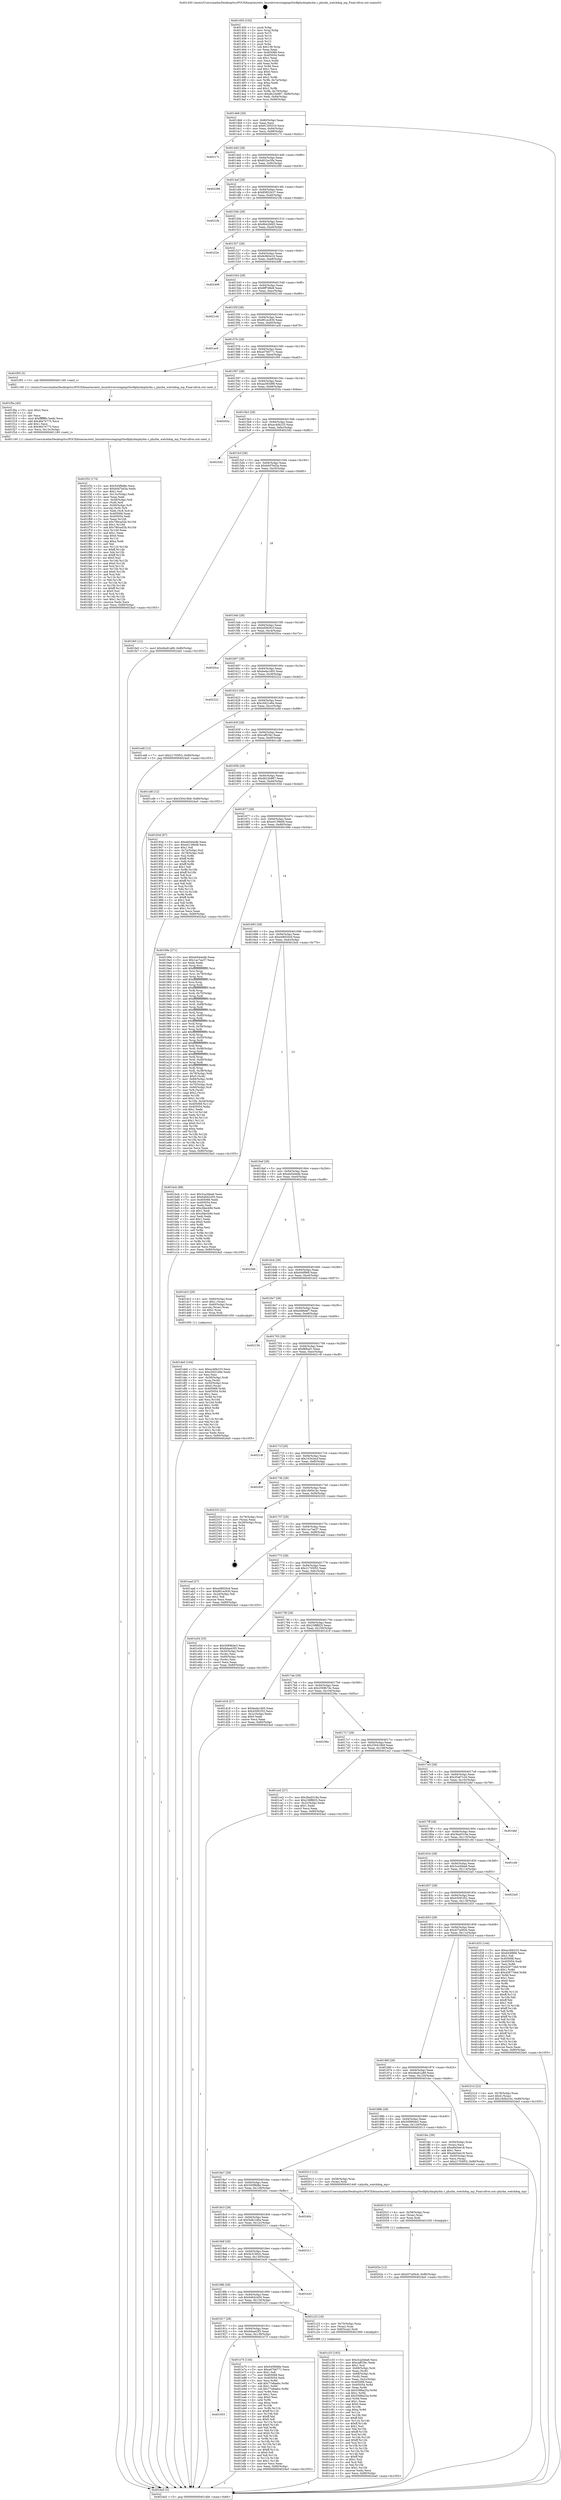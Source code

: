 digraph "0x401450" {
  label = "0x401450 (/mnt/c/Users/mathe/Desktop/tcc/POCII/binaries/extr_linuxdriversstagingrtlwifiphydmphydm.c_phydm_watchdog_mp_Final-ollvm.out::main(0))"
  labelloc = "t"
  node[shape=record]

  Entry [label="",width=0.3,height=0.3,shape=circle,fillcolor=black,style=filled]
  "0x4014b6" [label="{
     0x4014b6 [29]\l
     | [instrs]\l
     &nbsp;&nbsp;0x4014b6 \<+3\>: mov -0x80(%rbp),%eax\l
     &nbsp;&nbsp;0x4014b9 \<+2\>: mov %eax,%ecx\l
     &nbsp;&nbsp;0x4014bb \<+6\>: sub $0x81305519,%ecx\l
     &nbsp;&nbsp;0x4014c1 \<+6\>: mov %eax,-0x94(%rbp)\l
     &nbsp;&nbsp;0x4014c7 \<+6\>: mov %ecx,-0x98(%rbp)\l
     &nbsp;&nbsp;0x4014cd \<+6\>: je 000000000040217c \<main+0xd2c\>\l
  }"]
  "0x40217c" [label="{
     0x40217c\l
  }", style=dashed]
  "0x4014d3" [label="{
     0x4014d3 [28]\l
     | [instrs]\l
     &nbsp;&nbsp;0x4014d3 \<+5\>: jmp 00000000004014d8 \<main+0x88\>\l
     &nbsp;&nbsp;0x4014d8 \<+6\>: mov -0x94(%rbp),%eax\l
     &nbsp;&nbsp;0x4014de \<+5\>: sub $0x832ec5fa,%eax\l
     &nbsp;&nbsp;0x4014e3 \<+6\>: mov %eax,-0x9c(%rbp)\l
     &nbsp;&nbsp;0x4014e9 \<+6\>: je 0000000000402286 \<main+0xe36\>\l
  }"]
  Exit [label="",width=0.3,height=0.3,shape=circle,fillcolor=black,style=filled,peripheries=2]
  "0x402286" [label="{
     0x402286\l
  }", style=dashed]
  "0x4014ef" [label="{
     0x4014ef [28]\l
     | [instrs]\l
     &nbsp;&nbsp;0x4014ef \<+5\>: jmp 00000000004014f4 \<main+0xa4\>\l
     &nbsp;&nbsp;0x4014f4 \<+6\>: mov -0x94(%rbp),%eax\l
     &nbsp;&nbsp;0x4014fa \<+5\>: sub $0x85852b37,%eax\l
     &nbsp;&nbsp;0x4014ff \<+6\>: mov %eax,-0xa0(%rbp)\l
     &nbsp;&nbsp;0x401505 \<+6\>: je 00000000004021fb \<main+0xdab\>\l
  }"]
  "0x40202e" [label="{
     0x40202e [12]\l
     | [instrs]\l
     &nbsp;&nbsp;0x40202e \<+7\>: movl $0x457a00cb,-0x80(%rbp)\l
     &nbsp;&nbsp;0x402035 \<+5\>: jmp 00000000004024a5 \<main+0x1055\>\l
  }"]
  "0x4021fb" [label="{
     0x4021fb\l
  }", style=dashed]
  "0x40150b" [label="{
     0x40150b [28]\l
     | [instrs]\l
     &nbsp;&nbsp;0x40150b \<+5\>: jmp 0000000000401510 \<main+0xc0\>\l
     &nbsp;&nbsp;0x401510 \<+6\>: mov -0x94(%rbp),%eax\l
     &nbsp;&nbsp;0x401516 \<+5\>: sub $0x8b42bfd3,%eax\l
     &nbsp;&nbsp;0x40151b \<+6\>: mov %eax,-0xa4(%rbp)\l
     &nbsp;&nbsp;0x401521 \<+6\>: je 000000000040222e \<main+0xdde\>\l
  }"]
  "0x40201f" [label="{
     0x40201f [15]\l
     | [instrs]\l
     &nbsp;&nbsp;0x40201f \<+4\>: mov -0x58(%rbp),%rax\l
     &nbsp;&nbsp;0x402023 \<+3\>: mov (%rax),%rax\l
     &nbsp;&nbsp;0x402026 \<+3\>: mov %rax,%rdi\l
     &nbsp;&nbsp;0x402029 \<+5\>: call 0000000000401030 \<free@plt\>\l
     | [calls]\l
     &nbsp;&nbsp;0x401030 \{1\} (unknown)\l
  }"]
  "0x40222e" [label="{
     0x40222e\l
  }", style=dashed]
  "0x401527" [label="{
     0x401527 [28]\l
     | [instrs]\l
     &nbsp;&nbsp;0x401527 \<+5\>: jmp 000000000040152c \<main+0xdc\>\l
     &nbsp;&nbsp;0x40152c \<+6\>: mov -0x94(%rbp),%eax\l
     &nbsp;&nbsp;0x401532 \<+5\>: sub $0x8c8b5e16,%eax\l
     &nbsp;&nbsp;0x401537 \<+6\>: mov %eax,-0xa8(%rbp)\l
     &nbsp;&nbsp;0x40153d \<+6\>: je 0000000000402499 \<main+0x1049\>\l
  }"]
  "0x401f32" [label="{
     0x401f32 [174]\l
     | [instrs]\l
     &nbsp;&nbsp;0x401f32 \<+5\>: mov $0x545f9d8e,%ecx\l
     &nbsp;&nbsp;0x401f37 \<+5\>: mov $0xb0d7bd3a,%edx\l
     &nbsp;&nbsp;0x401f3c \<+3\>: mov $0x1,%sil\l
     &nbsp;&nbsp;0x401f3f \<+6\>: mov -0x13c(%rbp),%edi\l
     &nbsp;&nbsp;0x401f45 \<+3\>: imul %eax,%edi\l
     &nbsp;&nbsp;0x401f48 \<+4\>: mov -0x58(%rbp),%r8\l
     &nbsp;&nbsp;0x401f4c \<+3\>: mov (%r8),%r8\l
     &nbsp;&nbsp;0x401f4f \<+4\>: mov -0x50(%rbp),%r9\l
     &nbsp;&nbsp;0x401f53 \<+3\>: movslq (%r9),%r9\l
     &nbsp;&nbsp;0x401f56 \<+4\>: mov %edi,(%r8,%r9,4)\l
     &nbsp;&nbsp;0x401f5a \<+7\>: mov 0x405068,%eax\l
     &nbsp;&nbsp;0x401f61 \<+7\>: mov 0x405054,%edi\l
     &nbsp;&nbsp;0x401f68 \<+3\>: mov %eax,%r10d\l
     &nbsp;&nbsp;0x401f6b \<+7\>: sub $0x780ca02b,%r10d\l
     &nbsp;&nbsp;0x401f72 \<+4\>: sub $0x1,%r10d\l
     &nbsp;&nbsp;0x401f76 \<+7\>: add $0x780ca02b,%r10d\l
     &nbsp;&nbsp;0x401f7d \<+4\>: imul %r10d,%eax\l
     &nbsp;&nbsp;0x401f81 \<+3\>: and $0x1,%eax\l
     &nbsp;&nbsp;0x401f84 \<+3\>: cmp $0x0,%eax\l
     &nbsp;&nbsp;0x401f87 \<+4\>: sete %r11b\l
     &nbsp;&nbsp;0x401f8b \<+3\>: cmp $0xa,%edi\l
     &nbsp;&nbsp;0x401f8e \<+3\>: setl %bl\l
     &nbsp;&nbsp;0x401f91 \<+3\>: mov %r11b,%r14b\l
     &nbsp;&nbsp;0x401f94 \<+4\>: xor $0xff,%r14b\l
     &nbsp;&nbsp;0x401f98 \<+3\>: mov %bl,%r15b\l
     &nbsp;&nbsp;0x401f9b \<+4\>: xor $0xff,%r15b\l
     &nbsp;&nbsp;0x401f9f \<+4\>: xor $0x0,%sil\l
     &nbsp;&nbsp;0x401fa3 \<+3\>: mov %r14b,%r12b\l
     &nbsp;&nbsp;0x401fa6 \<+4\>: and $0x0,%r12b\l
     &nbsp;&nbsp;0x401faa \<+3\>: and %sil,%r11b\l
     &nbsp;&nbsp;0x401fad \<+3\>: mov %r15b,%r13b\l
     &nbsp;&nbsp;0x401fb0 \<+4\>: and $0x0,%r13b\l
     &nbsp;&nbsp;0x401fb4 \<+3\>: and %sil,%bl\l
     &nbsp;&nbsp;0x401fb7 \<+3\>: or %r11b,%r12b\l
     &nbsp;&nbsp;0x401fba \<+3\>: or %bl,%r13b\l
     &nbsp;&nbsp;0x401fbd \<+3\>: xor %r13b,%r12b\l
     &nbsp;&nbsp;0x401fc0 \<+3\>: or %r15b,%r14b\l
     &nbsp;&nbsp;0x401fc3 \<+4\>: xor $0xff,%r14b\l
     &nbsp;&nbsp;0x401fc7 \<+4\>: or $0x0,%sil\l
     &nbsp;&nbsp;0x401fcb \<+3\>: and %sil,%r14b\l
     &nbsp;&nbsp;0x401fce \<+3\>: or %r14b,%r12b\l
     &nbsp;&nbsp;0x401fd1 \<+4\>: test $0x1,%r12b\l
     &nbsp;&nbsp;0x401fd5 \<+3\>: cmovne %edx,%ecx\l
     &nbsp;&nbsp;0x401fd8 \<+3\>: mov %ecx,-0x80(%rbp)\l
     &nbsp;&nbsp;0x401fdb \<+5\>: jmp 00000000004024a5 \<main+0x1055\>\l
  }"]
  "0x402499" [label="{
     0x402499\l
  }", style=dashed]
  "0x401543" [label="{
     0x401543 [28]\l
     | [instrs]\l
     &nbsp;&nbsp;0x401543 \<+5\>: jmp 0000000000401548 \<main+0xf8\>\l
     &nbsp;&nbsp;0x401548 \<+6\>: mov -0x94(%rbp),%eax\l
     &nbsp;&nbsp;0x40154e \<+5\>: sub $0x8ff7d8e8,%eax\l
     &nbsp;&nbsp;0x401553 \<+6\>: mov %eax,-0xac(%rbp)\l
     &nbsp;&nbsp;0x401559 \<+6\>: je 00000000004021d4 \<main+0xd84\>\l
  }"]
  "0x401f0a" [label="{
     0x401f0a [40]\l
     | [instrs]\l
     &nbsp;&nbsp;0x401f0a \<+5\>: mov $0x2,%ecx\l
     &nbsp;&nbsp;0x401f0f \<+1\>: cltd\l
     &nbsp;&nbsp;0x401f10 \<+2\>: idiv %ecx\l
     &nbsp;&nbsp;0x401f12 \<+6\>: imul $0xfffffffe,%edx,%ecx\l
     &nbsp;&nbsp;0x401f18 \<+6\>: add $0x46e7e775,%ecx\l
     &nbsp;&nbsp;0x401f1e \<+3\>: add $0x1,%ecx\l
     &nbsp;&nbsp;0x401f21 \<+6\>: sub $0x46e7e775,%ecx\l
     &nbsp;&nbsp;0x401f27 \<+6\>: mov %ecx,-0x13c(%rbp)\l
     &nbsp;&nbsp;0x401f2d \<+5\>: call 0000000000401160 \<next_i\>\l
     | [calls]\l
     &nbsp;&nbsp;0x401160 \{1\} (/mnt/c/Users/mathe/Desktop/tcc/POCII/binaries/extr_linuxdriversstagingrtlwifiphydmphydm.c_phydm_watchdog_mp_Final-ollvm.out::next_i)\l
  }"]
  "0x4021d4" [label="{
     0x4021d4\l
  }", style=dashed]
  "0x40155f" [label="{
     0x40155f [28]\l
     | [instrs]\l
     &nbsp;&nbsp;0x40155f \<+5\>: jmp 0000000000401564 \<main+0x114\>\l
     &nbsp;&nbsp;0x401564 \<+6\>: mov -0x94(%rbp),%eax\l
     &nbsp;&nbsp;0x40156a \<+5\>: sub $0x961ec830,%eax\l
     &nbsp;&nbsp;0x40156f \<+6\>: mov %eax,-0xb0(%rbp)\l
     &nbsp;&nbsp;0x401575 \<+6\>: je 0000000000401ac8 \<main+0x678\>\l
  }"]
  "0x401933" [label="{
     0x401933\l
  }", style=dashed]
  "0x401ac8" [label="{
     0x401ac8\l
  }", style=dashed]
  "0x40157b" [label="{
     0x40157b [28]\l
     | [instrs]\l
     &nbsp;&nbsp;0x40157b \<+5\>: jmp 0000000000401580 \<main+0x130\>\l
     &nbsp;&nbsp;0x401580 \<+6\>: mov -0x94(%rbp),%eax\l
     &nbsp;&nbsp;0x401586 \<+5\>: sub $0xa07b6771,%eax\l
     &nbsp;&nbsp;0x40158b \<+6\>: mov %eax,-0xb4(%rbp)\l
     &nbsp;&nbsp;0x401591 \<+6\>: je 0000000000401f05 \<main+0xab5\>\l
  }"]
  "0x401e75" [label="{
     0x401e75 [144]\l
     | [instrs]\l
     &nbsp;&nbsp;0x401e75 \<+5\>: mov $0x545f9d8e,%eax\l
     &nbsp;&nbsp;0x401e7a \<+5\>: mov $0xa07b6771,%ecx\l
     &nbsp;&nbsp;0x401e7f \<+2\>: mov $0x1,%dl\l
     &nbsp;&nbsp;0x401e81 \<+7\>: mov 0x405068,%esi\l
     &nbsp;&nbsp;0x401e88 \<+7\>: mov 0x405054,%edi\l
     &nbsp;&nbsp;0x401e8f \<+3\>: mov %esi,%r8d\l
     &nbsp;&nbsp;0x401e92 \<+7\>: add $0x77e8aebc,%r8d\l
     &nbsp;&nbsp;0x401e99 \<+4\>: sub $0x1,%r8d\l
     &nbsp;&nbsp;0x401e9d \<+7\>: sub $0x77e8aebc,%r8d\l
     &nbsp;&nbsp;0x401ea4 \<+4\>: imul %r8d,%esi\l
     &nbsp;&nbsp;0x401ea8 \<+3\>: and $0x1,%esi\l
     &nbsp;&nbsp;0x401eab \<+3\>: cmp $0x0,%esi\l
     &nbsp;&nbsp;0x401eae \<+4\>: sete %r9b\l
     &nbsp;&nbsp;0x401eb2 \<+3\>: cmp $0xa,%edi\l
     &nbsp;&nbsp;0x401eb5 \<+4\>: setl %r10b\l
     &nbsp;&nbsp;0x401eb9 \<+3\>: mov %r9b,%r11b\l
     &nbsp;&nbsp;0x401ebc \<+4\>: xor $0xff,%r11b\l
     &nbsp;&nbsp;0x401ec0 \<+3\>: mov %r10b,%bl\l
     &nbsp;&nbsp;0x401ec3 \<+3\>: xor $0xff,%bl\l
     &nbsp;&nbsp;0x401ec6 \<+3\>: xor $0x0,%dl\l
     &nbsp;&nbsp;0x401ec9 \<+3\>: mov %r11b,%r14b\l
     &nbsp;&nbsp;0x401ecc \<+4\>: and $0x0,%r14b\l
     &nbsp;&nbsp;0x401ed0 \<+3\>: and %dl,%r9b\l
     &nbsp;&nbsp;0x401ed3 \<+3\>: mov %bl,%r15b\l
     &nbsp;&nbsp;0x401ed6 \<+4\>: and $0x0,%r15b\l
     &nbsp;&nbsp;0x401eda \<+3\>: and %dl,%r10b\l
     &nbsp;&nbsp;0x401edd \<+3\>: or %r9b,%r14b\l
     &nbsp;&nbsp;0x401ee0 \<+3\>: or %r10b,%r15b\l
     &nbsp;&nbsp;0x401ee3 \<+3\>: xor %r15b,%r14b\l
     &nbsp;&nbsp;0x401ee6 \<+3\>: or %bl,%r11b\l
     &nbsp;&nbsp;0x401ee9 \<+4\>: xor $0xff,%r11b\l
     &nbsp;&nbsp;0x401eed \<+3\>: or $0x0,%dl\l
     &nbsp;&nbsp;0x401ef0 \<+3\>: and %dl,%r11b\l
     &nbsp;&nbsp;0x401ef3 \<+3\>: or %r11b,%r14b\l
     &nbsp;&nbsp;0x401ef6 \<+4\>: test $0x1,%r14b\l
     &nbsp;&nbsp;0x401efa \<+3\>: cmovne %ecx,%eax\l
     &nbsp;&nbsp;0x401efd \<+3\>: mov %eax,-0x80(%rbp)\l
     &nbsp;&nbsp;0x401f00 \<+5\>: jmp 00000000004024a5 \<main+0x1055\>\l
  }"]
  "0x401f05" [label="{
     0x401f05 [5]\l
     | [instrs]\l
     &nbsp;&nbsp;0x401f05 \<+5\>: call 0000000000401160 \<next_i\>\l
     | [calls]\l
     &nbsp;&nbsp;0x401160 \{1\} (/mnt/c/Users/mathe/Desktop/tcc/POCII/binaries/extr_linuxdriversstagingrtlwifiphydmphydm.c_phydm_watchdog_mp_Final-ollvm.out::next_i)\l
  }"]
  "0x401597" [label="{
     0x401597 [28]\l
     | [instrs]\l
     &nbsp;&nbsp;0x401597 \<+5\>: jmp 000000000040159c \<main+0x14c\>\l
     &nbsp;&nbsp;0x40159c \<+6\>: mov -0x94(%rbp),%eax\l
     &nbsp;&nbsp;0x4015a2 \<+5\>: sub $0xaa383d98,%eax\l
     &nbsp;&nbsp;0x4015a7 \<+6\>: mov %eax,-0xb8(%rbp)\l
     &nbsp;&nbsp;0x4015ad \<+6\>: je 000000000040203a \<main+0xbea\>\l
  }"]
  "0x401de0" [label="{
     0x401de0 [104]\l
     | [instrs]\l
     &nbsp;&nbsp;0x401de0 \<+5\>: mov $0xac40b233,%ecx\l
     &nbsp;&nbsp;0x401de5 \<+5\>: mov $0xc0d21e6e,%edx\l
     &nbsp;&nbsp;0x401dea \<+2\>: xor %esi,%esi\l
     &nbsp;&nbsp;0x401dec \<+4\>: mov -0x58(%rbp),%rdi\l
     &nbsp;&nbsp;0x401df0 \<+3\>: mov %rax,(%rdi)\l
     &nbsp;&nbsp;0x401df3 \<+4\>: mov -0x50(%rbp),%rax\l
     &nbsp;&nbsp;0x401df7 \<+6\>: movl $0x0,(%rax)\l
     &nbsp;&nbsp;0x401dfd \<+8\>: mov 0x405068,%r8d\l
     &nbsp;&nbsp;0x401e05 \<+8\>: mov 0x405054,%r9d\l
     &nbsp;&nbsp;0x401e0d \<+3\>: sub $0x1,%esi\l
     &nbsp;&nbsp;0x401e10 \<+3\>: mov %r8d,%r10d\l
     &nbsp;&nbsp;0x401e13 \<+3\>: add %esi,%r10d\l
     &nbsp;&nbsp;0x401e16 \<+4\>: imul %r10d,%r8d\l
     &nbsp;&nbsp;0x401e1a \<+4\>: and $0x1,%r8d\l
     &nbsp;&nbsp;0x401e1e \<+4\>: cmp $0x0,%r8d\l
     &nbsp;&nbsp;0x401e22 \<+4\>: sete %r11b\l
     &nbsp;&nbsp;0x401e26 \<+4\>: cmp $0xa,%r9d\l
     &nbsp;&nbsp;0x401e2a \<+3\>: setl %bl\l
     &nbsp;&nbsp;0x401e2d \<+3\>: mov %r11b,%r14b\l
     &nbsp;&nbsp;0x401e30 \<+3\>: and %bl,%r14b\l
     &nbsp;&nbsp;0x401e33 \<+3\>: xor %bl,%r11b\l
     &nbsp;&nbsp;0x401e36 \<+3\>: or %r11b,%r14b\l
     &nbsp;&nbsp;0x401e39 \<+4\>: test $0x1,%r14b\l
     &nbsp;&nbsp;0x401e3d \<+3\>: cmovne %edx,%ecx\l
     &nbsp;&nbsp;0x401e40 \<+3\>: mov %ecx,-0x80(%rbp)\l
     &nbsp;&nbsp;0x401e43 \<+5\>: jmp 00000000004024a5 \<main+0x1055\>\l
  }"]
  "0x40203a" [label="{
     0x40203a\l
  }", style=dashed]
  "0x4015b3" [label="{
     0x4015b3 [28]\l
     | [instrs]\l
     &nbsp;&nbsp;0x4015b3 \<+5\>: jmp 00000000004015b8 \<main+0x168\>\l
     &nbsp;&nbsp;0x4015b8 \<+6\>: mov -0x94(%rbp),%eax\l
     &nbsp;&nbsp;0x4015be \<+5\>: sub $0xac40b233,%eax\l
     &nbsp;&nbsp;0x4015c3 \<+6\>: mov %eax,-0xbc(%rbp)\l
     &nbsp;&nbsp;0x4015c9 \<+6\>: je 00000000004023d2 \<main+0xf82\>\l
  }"]
  "0x401c33" [label="{
     0x401c33 [163]\l
     | [instrs]\l
     &nbsp;&nbsp;0x401c33 \<+5\>: mov $0x3ca2bba6,%ecx\l
     &nbsp;&nbsp;0x401c38 \<+5\>: mov $0xcaff1f4c,%edx\l
     &nbsp;&nbsp;0x401c3d \<+3\>: mov $0x1,%sil\l
     &nbsp;&nbsp;0x401c40 \<+4\>: mov -0x68(%rbp),%rdi\l
     &nbsp;&nbsp;0x401c44 \<+2\>: mov %eax,(%rdi)\l
     &nbsp;&nbsp;0x401c46 \<+4\>: mov -0x68(%rbp),%rdi\l
     &nbsp;&nbsp;0x401c4a \<+2\>: mov (%rdi),%eax\l
     &nbsp;&nbsp;0x401c4c \<+3\>: mov %eax,-0x2c(%rbp)\l
     &nbsp;&nbsp;0x401c4f \<+7\>: mov 0x405068,%eax\l
     &nbsp;&nbsp;0x401c56 \<+8\>: mov 0x405054,%r8d\l
     &nbsp;&nbsp;0x401c5e \<+3\>: mov %eax,%r9d\l
     &nbsp;&nbsp;0x401c61 \<+7\>: sub $0x5588a25a,%r9d\l
     &nbsp;&nbsp;0x401c68 \<+4\>: sub $0x1,%r9d\l
     &nbsp;&nbsp;0x401c6c \<+7\>: add $0x5588a25a,%r9d\l
     &nbsp;&nbsp;0x401c73 \<+4\>: imul %r9d,%eax\l
     &nbsp;&nbsp;0x401c77 \<+3\>: and $0x1,%eax\l
     &nbsp;&nbsp;0x401c7a \<+3\>: cmp $0x0,%eax\l
     &nbsp;&nbsp;0x401c7d \<+4\>: sete %r10b\l
     &nbsp;&nbsp;0x401c81 \<+4\>: cmp $0xa,%r8d\l
     &nbsp;&nbsp;0x401c85 \<+4\>: setl %r11b\l
     &nbsp;&nbsp;0x401c89 \<+3\>: mov %r10b,%bl\l
     &nbsp;&nbsp;0x401c8c \<+3\>: xor $0xff,%bl\l
     &nbsp;&nbsp;0x401c8f \<+3\>: mov %r11b,%r14b\l
     &nbsp;&nbsp;0x401c92 \<+4\>: xor $0xff,%r14b\l
     &nbsp;&nbsp;0x401c96 \<+4\>: xor $0x1,%sil\l
     &nbsp;&nbsp;0x401c9a \<+3\>: mov %bl,%r15b\l
     &nbsp;&nbsp;0x401c9d \<+4\>: and $0xff,%r15b\l
     &nbsp;&nbsp;0x401ca1 \<+3\>: and %sil,%r10b\l
     &nbsp;&nbsp;0x401ca4 \<+3\>: mov %r14b,%r12b\l
     &nbsp;&nbsp;0x401ca7 \<+4\>: and $0xff,%r12b\l
     &nbsp;&nbsp;0x401cab \<+3\>: and %sil,%r11b\l
     &nbsp;&nbsp;0x401cae \<+3\>: or %r10b,%r15b\l
     &nbsp;&nbsp;0x401cb1 \<+3\>: or %r11b,%r12b\l
     &nbsp;&nbsp;0x401cb4 \<+3\>: xor %r12b,%r15b\l
     &nbsp;&nbsp;0x401cb7 \<+3\>: or %r14b,%bl\l
     &nbsp;&nbsp;0x401cba \<+3\>: xor $0xff,%bl\l
     &nbsp;&nbsp;0x401cbd \<+4\>: or $0x1,%sil\l
     &nbsp;&nbsp;0x401cc1 \<+3\>: and %sil,%bl\l
     &nbsp;&nbsp;0x401cc4 \<+3\>: or %bl,%r15b\l
     &nbsp;&nbsp;0x401cc7 \<+4\>: test $0x1,%r15b\l
     &nbsp;&nbsp;0x401ccb \<+3\>: cmovne %edx,%ecx\l
     &nbsp;&nbsp;0x401cce \<+3\>: mov %ecx,-0x80(%rbp)\l
     &nbsp;&nbsp;0x401cd1 \<+5\>: jmp 00000000004024a5 \<main+0x1055\>\l
  }"]
  "0x4023d2" [label="{
     0x4023d2\l
  }", style=dashed]
  "0x4015cf" [label="{
     0x4015cf [28]\l
     | [instrs]\l
     &nbsp;&nbsp;0x4015cf \<+5\>: jmp 00000000004015d4 \<main+0x184\>\l
     &nbsp;&nbsp;0x4015d4 \<+6\>: mov -0x94(%rbp),%eax\l
     &nbsp;&nbsp;0x4015da \<+5\>: sub $0xb0d7bd3a,%eax\l
     &nbsp;&nbsp;0x4015df \<+6\>: mov %eax,-0xc0(%rbp)\l
     &nbsp;&nbsp;0x4015e5 \<+6\>: je 0000000000401fe0 \<main+0xb90\>\l
  }"]
  "0x401917" [label="{
     0x401917 [28]\l
     | [instrs]\l
     &nbsp;&nbsp;0x401917 \<+5\>: jmp 000000000040191c \<main+0x4cc\>\l
     &nbsp;&nbsp;0x40191c \<+6\>: mov -0x94(%rbp),%eax\l
     &nbsp;&nbsp;0x401922 \<+5\>: sub $0x6daa43f3,%eax\l
     &nbsp;&nbsp;0x401927 \<+6\>: mov %eax,-0x138(%rbp)\l
     &nbsp;&nbsp;0x40192d \<+6\>: je 0000000000401e75 \<main+0xa25\>\l
  }"]
  "0x401fe0" [label="{
     0x401fe0 [12]\l
     | [instrs]\l
     &nbsp;&nbsp;0x401fe0 \<+7\>: movl $0x46a91a89,-0x80(%rbp)\l
     &nbsp;&nbsp;0x401fe7 \<+5\>: jmp 00000000004024a5 \<main+0x1055\>\l
  }"]
  "0x4015eb" [label="{
     0x4015eb [28]\l
     | [instrs]\l
     &nbsp;&nbsp;0x4015eb \<+5\>: jmp 00000000004015f0 \<main+0x1a0\>\l
     &nbsp;&nbsp;0x4015f0 \<+6\>: mov -0x94(%rbp),%eax\l
     &nbsp;&nbsp;0x4015f6 \<+5\>: sub $0xbd58281f,%eax\l
     &nbsp;&nbsp;0x4015fb \<+6\>: mov %eax,-0xc4(%rbp)\l
     &nbsp;&nbsp;0x401601 \<+6\>: je 00000000004020ca \<main+0xc7a\>\l
  }"]
  "0x401c23" [label="{
     0x401c23 [16]\l
     | [instrs]\l
     &nbsp;&nbsp;0x401c23 \<+4\>: mov -0x70(%rbp),%rax\l
     &nbsp;&nbsp;0x401c27 \<+3\>: mov (%rax),%rax\l
     &nbsp;&nbsp;0x401c2a \<+4\>: mov 0x8(%rax),%rdi\l
     &nbsp;&nbsp;0x401c2e \<+5\>: call 0000000000401060 \<atoi@plt\>\l
     | [calls]\l
     &nbsp;&nbsp;0x401060 \{1\} (unknown)\l
  }"]
  "0x4020ca" [label="{
     0x4020ca\l
  }", style=dashed]
  "0x401607" [label="{
     0x401607 [28]\l
     | [instrs]\l
     &nbsp;&nbsp;0x401607 \<+5\>: jmp 000000000040160c \<main+0x1bc\>\l
     &nbsp;&nbsp;0x40160c \<+6\>: mov -0x94(%rbp),%eax\l
     &nbsp;&nbsp;0x401612 \<+5\>: sub $0xbeda1d05,%eax\l
     &nbsp;&nbsp;0x401617 \<+6\>: mov %eax,-0xc8(%rbp)\l
     &nbsp;&nbsp;0x40161d \<+6\>: je 0000000000402222 \<main+0xdd2\>\l
  }"]
  "0x4018fb" [label="{
     0x4018fb [28]\l
     | [instrs]\l
     &nbsp;&nbsp;0x4018fb \<+5\>: jmp 0000000000401900 \<main+0x4b0\>\l
     &nbsp;&nbsp;0x401900 \<+6\>: mov -0x94(%rbp),%eax\l
     &nbsp;&nbsp;0x401906 \<+5\>: sub $0x64642450,%eax\l
     &nbsp;&nbsp;0x40190b \<+6\>: mov %eax,-0x134(%rbp)\l
     &nbsp;&nbsp;0x401911 \<+6\>: je 0000000000401c23 \<main+0x7d3\>\l
  }"]
  "0x402222" [label="{
     0x402222\l
  }", style=dashed]
  "0x401623" [label="{
     0x401623 [28]\l
     | [instrs]\l
     &nbsp;&nbsp;0x401623 \<+5\>: jmp 0000000000401628 \<main+0x1d8\>\l
     &nbsp;&nbsp;0x401628 \<+6\>: mov -0x94(%rbp),%eax\l
     &nbsp;&nbsp;0x40162e \<+5\>: sub $0xc0d21e6e,%eax\l
     &nbsp;&nbsp;0x401633 \<+6\>: mov %eax,-0xcc(%rbp)\l
     &nbsp;&nbsp;0x401639 \<+6\>: je 0000000000401e48 \<main+0x9f8\>\l
  }"]
  "0x401b20" [label="{
     0x401b20\l
  }", style=dashed]
  "0x401e48" [label="{
     0x401e48 [12]\l
     | [instrs]\l
     &nbsp;&nbsp;0x401e48 \<+7\>: movl $0x21705f53,-0x80(%rbp)\l
     &nbsp;&nbsp;0x401e4f \<+5\>: jmp 00000000004024a5 \<main+0x1055\>\l
  }"]
  "0x40163f" [label="{
     0x40163f [28]\l
     | [instrs]\l
     &nbsp;&nbsp;0x40163f \<+5\>: jmp 0000000000401644 \<main+0x1f4\>\l
     &nbsp;&nbsp;0x401644 \<+6\>: mov -0x94(%rbp),%eax\l
     &nbsp;&nbsp;0x40164a \<+5\>: sub $0xcaff1f4c,%eax\l
     &nbsp;&nbsp;0x40164f \<+6\>: mov %eax,-0xd0(%rbp)\l
     &nbsp;&nbsp;0x401655 \<+6\>: je 0000000000401cd6 \<main+0x886\>\l
  }"]
  "0x4018df" [label="{
     0x4018df [28]\l
     | [instrs]\l
     &nbsp;&nbsp;0x4018df \<+5\>: jmp 00000000004018e4 \<main+0x494\>\l
     &nbsp;&nbsp;0x4018e4 \<+6\>: mov -0x94(%rbp),%eax\l
     &nbsp;&nbsp;0x4018ea \<+5\>: sub $0x5e31662c,%eax\l
     &nbsp;&nbsp;0x4018ef \<+6\>: mov %eax,-0x130(%rbp)\l
     &nbsp;&nbsp;0x4018f5 \<+6\>: je 0000000000401b20 \<main+0x6d0\>\l
  }"]
  "0x401cd6" [label="{
     0x401cd6 [12]\l
     | [instrs]\l
     &nbsp;&nbsp;0x401cd6 \<+7\>: movl $0x330419b9,-0x80(%rbp)\l
     &nbsp;&nbsp;0x401cdd \<+5\>: jmp 00000000004024a5 \<main+0x1055\>\l
  }"]
  "0x40165b" [label="{
     0x40165b [28]\l
     | [instrs]\l
     &nbsp;&nbsp;0x40165b \<+5\>: jmp 0000000000401660 \<main+0x210\>\l
     &nbsp;&nbsp;0x401660 \<+6\>: mov -0x94(%rbp),%eax\l
     &nbsp;&nbsp;0x401666 \<+5\>: sub $0xdb22b887,%eax\l
     &nbsp;&nbsp;0x40166b \<+6\>: mov %eax,-0xd4(%rbp)\l
     &nbsp;&nbsp;0x401671 \<+6\>: je 000000000040193d \<main+0x4ed\>\l
  }"]
  "0x402311" [label="{
     0x402311\l
  }", style=dashed]
  "0x40193d" [label="{
     0x40193d [97]\l
     | [instrs]\l
     &nbsp;&nbsp;0x40193d \<+5\>: mov $0xeb044edb,%eax\l
     &nbsp;&nbsp;0x401942 \<+5\>: mov $0xe4139b08,%ecx\l
     &nbsp;&nbsp;0x401947 \<+2\>: mov $0x1,%dl\l
     &nbsp;&nbsp;0x401949 \<+4\>: mov -0x7a(%rbp),%sil\l
     &nbsp;&nbsp;0x40194d \<+4\>: mov -0x79(%rbp),%dil\l
     &nbsp;&nbsp;0x401951 \<+3\>: mov %sil,%r8b\l
     &nbsp;&nbsp;0x401954 \<+4\>: xor $0xff,%r8b\l
     &nbsp;&nbsp;0x401958 \<+3\>: mov %dil,%r9b\l
     &nbsp;&nbsp;0x40195b \<+4\>: xor $0xff,%r9b\l
     &nbsp;&nbsp;0x40195f \<+3\>: xor $0x1,%dl\l
     &nbsp;&nbsp;0x401962 \<+3\>: mov %r8b,%r10b\l
     &nbsp;&nbsp;0x401965 \<+4\>: and $0xff,%r10b\l
     &nbsp;&nbsp;0x401969 \<+3\>: and %dl,%sil\l
     &nbsp;&nbsp;0x40196c \<+3\>: mov %r9b,%r11b\l
     &nbsp;&nbsp;0x40196f \<+4\>: and $0xff,%r11b\l
     &nbsp;&nbsp;0x401973 \<+3\>: and %dl,%dil\l
     &nbsp;&nbsp;0x401976 \<+3\>: or %sil,%r10b\l
     &nbsp;&nbsp;0x401979 \<+3\>: or %dil,%r11b\l
     &nbsp;&nbsp;0x40197c \<+3\>: xor %r11b,%r10b\l
     &nbsp;&nbsp;0x40197f \<+3\>: or %r9b,%r8b\l
     &nbsp;&nbsp;0x401982 \<+4\>: xor $0xff,%r8b\l
     &nbsp;&nbsp;0x401986 \<+3\>: or $0x1,%dl\l
     &nbsp;&nbsp;0x401989 \<+3\>: and %dl,%r8b\l
     &nbsp;&nbsp;0x40198c \<+3\>: or %r8b,%r10b\l
     &nbsp;&nbsp;0x40198f \<+4\>: test $0x1,%r10b\l
     &nbsp;&nbsp;0x401993 \<+3\>: cmovne %ecx,%eax\l
     &nbsp;&nbsp;0x401996 \<+3\>: mov %eax,-0x80(%rbp)\l
     &nbsp;&nbsp;0x401999 \<+5\>: jmp 00000000004024a5 \<main+0x1055\>\l
  }"]
  "0x401677" [label="{
     0x401677 [28]\l
     | [instrs]\l
     &nbsp;&nbsp;0x401677 \<+5\>: jmp 000000000040167c \<main+0x22c\>\l
     &nbsp;&nbsp;0x40167c \<+6\>: mov -0x94(%rbp),%eax\l
     &nbsp;&nbsp;0x401682 \<+5\>: sub $0xe4139b08,%eax\l
     &nbsp;&nbsp;0x401687 \<+6\>: mov %eax,-0xd8(%rbp)\l
     &nbsp;&nbsp;0x40168d \<+6\>: je 000000000040199e \<main+0x54e\>\l
  }"]
  "0x4024a5" [label="{
     0x4024a5 [5]\l
     | [instrs]\l
     &nbsp;&nbsp;0x4024a5 \<+5\>: jmp 00000000004014b6 \<main+0x66\>\l
  }"]
  "0x401450" [label="{
     0x401450 [102]\l
     | [instrs]\l
     &nbsp;&nbsp;0x401450 \<+1\>: push %rbp\l
     &nbsp;&nbsp;0x401451 \<+3\>: mov %rsp,%rbp\l
     &nbsp;&nbsp;0x401454 \<+2\>: push %r15\l
     &nbsp;&nbsp;0x401456 \<+2\>: push %r14\l
     &nbsp;&nbsp;0x401458 \<+2\>: push %r13\l
     &nbsp;&nbsp;0x40145a \<+2\>: push %r12\l
     &nbsp;&nbsp;0x40145c \<+1\>: push %rbx\l
     &nbsp;&nbsp;0x40145d \<+7\>: sub $0x138,%rsp\l
     &nbsp;&nbsp;0x401464 \<+2\>: xor %eax,%eax\l
     &nbsp;&nbsp;0x401466 \<+7\>: mov 0x405068,%ecx\l
     &nbsp;&nbsp;0x40146d \<+7\>: mov 0x405054,%edx\l
     &nbsp;&nbsp;0x401474 \<+3\>: sub $0x1,%eax\l
     &nbsp;&nbsp;0x401477 \<+3\>: mov %ecx,%r8d\l
     &nbsp;&nbsp;0x40147a \<+3\>: add %eax,%r8d\l
     &nbsp;&nbsp;0x40147d \<+4\>: imul %r8d,%ecx\l
     &nbsp;&nbsp;0x401481 \<+3\>: and $0x1,%ecx\l
     &nbsp;&nbsp;0x401484 \<+3\>: cmp $0x0,%ecx\l
     &nbsp;&nbsp;0x401487 \<+4\>: sete %r9b\l
     &nbsp;&nbsp;0x40148b \<+4\>: and $0x1,%r9b\l
     &nbsp;&nbsp;0x40148f \<+4\>: mov %r9b,-0x7a(%rbp)\l
     &nbsp;&nbsp;0x401493 \<+3\>: cmp $0xa,%edx\l
     &nbsp;&nbsp;0x401496 \<+4\>: setl %r9b\l
     &nbsp;&nbsp;0x40149a \<+4\>: and $0x1,%r9b\l
     &nbsp;&nbsp;0x40149e \<+4\>: mov %r9b,-0x79(%rbp)\l
     &nbsp;&nbsp;0x4014a2 \<+7\>: movl $0xdb22b887,-0x80(%rbp)\l
     &nbsp;&nbsp;0x4014a9 \<+6\>: mov %edi,-0x84(%rbp)\l
     &nbsp;&nbsp;0x4014af \<+7\>: mov %rsi,-0x90(%rbp)\l
  }"]
  "0x4018c3" [label="{
     0x4018c3 [28]\l
     | [instrs]\l
     &nbsp;&nbsp;0x4018c3 \<+5\>: jmp 00000000004018c8 \<main+0x478\>\l
     &nbsp;&nbsp;0x4018c8 \<+6\>: mov -0x94(%rbp),%eax\l
     &nbsp;&nbsp;0x4018ce \<+5\>: sub $0x5a8c1d0a,%eax\l
     &nbsp;&nbsp;0x4018d3 \<+6\>: mov %eax,-0x12c(%rbp)\l
     &nbsp;&nbsp;0x4018d9 \<+6\>: je 0000000000402311 \<main+0xec1\>\l
  }"]
  "0x40199e" [label="{
     0x40199e [271]\l
     | [instrs]\l
     &nbsp;&nbsp;0x40199e \<+5\>: mov $0xeb044edb,%eax\l
     &nbsp;&nbsp;0x4019a3 \<+5\>: mov $0x1ac7ae37,%ecx\l
     &nbsp;&nbsp;0x4019a8 \<+2\>: xor %edx,%edx\l
     &nbsp;&nbsp;0x4019aa \<+3\>: mov %rsp,%rsi\l
     &nbsp;&nbsp;0x4019ad \<+4\>: add $0xfffffffffffffff0,%rsi\l
     &nbsp;&nbsp;0x4019b1 \<+3\>: mov %rsi,%rsp\l
     &nbsp;&nbsp;0x4019b4 \<+4\>: mov %rsi,-0x78(%rbp)\l
     &nbsp;&nbsp;0x4019b8 \<+3\>: mov %rsp,%rsi\l
     &nbsp;&nbsp;0x4019bb \<+4\>: add $0xfffffffffffffff0,%rsi\l
     &nbsp;&nbsp;0x4019bf \<+3\>: mov %rsi,%rsp\l
     &nbsp;&nbsp;0x4019c2 \<+3\>: mov %rsp,%rdi\l
     &nbsp;&nbsp;0x4019c5 \<+4\>: add $0xfffffffffffffff0,%rdi\l
     &nbsp;&nbsp;0x4019c9 \<+3\>: mov %rdi,%rsp\l
     &nbsp;&nbsp;0x4019cc \<+4\>: mov %rdi,-0x70(%rbp)\l
     &nbsp;&nbsp;0x4019d0 \<+3\>: mov %rsp,%rdi\l
     &nbsp;&nbsp;0x4019d3 \<+4\>: add $0xfffffffffffffff0,%rdi\l
     &nbsp;&nbsp;0x4019d7 \<+3\>: mov %rdi,%rsp\l
     &nbsp;&nbsp;0x4019da \<+4\>: mov %rdi,-0x68(%rbp)\l
     &nbsp;&nbsp;0x4019de \<+3\>: mov %rsp,%rdi\l
     &nbsp;&nbsp;0x4019e1 \<+4\>: add $0xfffffffffffffff0,%rdi\l
     &nbsp;&nbsp;0x4019e5 \<+3\>: mov %rdi,%rsp\l
     &nbsp;&nbsp;0x4019e8 \<+4\>: mov %rdi,-0x60(%rbp)\l
     &nbsp;&nbsp;0x4019ec \<+3\>: mov %rsp,%rdi\l
     &nbsp;&nbsp;0x4019ef \<+4\>: add $0xfffffffffffffff0,%rdi\l
     &nbsp;&nbsp;0x4019f3 \<+3\>: mov %rdi,%rsp\l
     &nbsp;&nbsp;0x4019f6 \<+4\>: mov %rdi,-0x58(%rbp)\l
     &nbsp;&nbsp;0x4019fa \<+3\>: mov %rsp,%rdi\l
     &nbsp;&nbsp;0x4019fd \<+4\>: add $0xfffffffffffffff0,%rdi\l
     &nbsp;&nbsp;0x401a01 \<+3\>: mov %rdi,%rsp\l
     &nbsp;&nbsp;0x401a04 \<+4\>: mov %rdi,-0x50(%rbp)\l
     &nbsp;&nbsp;0x401a08 \<+3\>: mov %rsp,%rdi\l
     &nbsp;&nbsp;0x401a0b \<+4\>: add $0xfffffffffffffff0,%rdi\l
     &nbsp;&nbsp;0x401a0f \<+3\>: mov %rdi,%rsp\l
     &nbsp;&nbsp;0x401a12 \<+4\>: mov %rdi,-0x48(%rbp)\l
     &nbsp;&nbsp;0x401a16 \<+3\>: mov %rsp,%rdi\l
     &nbsp;&nbsp;0x401a19 \<+4\>: add $0xfffffffffffffff0,%rdi\l
     &nbsp;&nbsp;0x401a1d \<+3\>: mov %rdi,%rsp\l
     &nbsp;&nbsp;0x401a20 \<+4\>: mov %rdi,-0x40(%rbp)\l
     &nbsp;&nbsp;0x401a24 \<+3\>: mov %rsp,%rdi\l
     &nbsp;&nbsp;0x401a27 \<+4\>: add $0xfffffffffffffff0,%rdi\l
     &nbsp;&nbsp;0x401a2b \<+3\>: mov %rdi,%rsp\l
     &nbsp;&nbsp;0x401a2e \<+4\>: mov %rdi,-0x38(%rbp)\l
     &nbsp;&nbsp;0x401a32 \<+4\>: mov -0x78(%rbp),%rdi\l
     &nbsp;&nbsp;0x401a36 \<+6\>: movl $0x0,(%rdi)\l
     &nbsp;&nbsp;0x401a3c \<+7\>: mov -0x84(%rbp),%r8d\l
     &nbsp;&nbsp;0x401a43 \<+3\>: mov %r8d,(%rsi)\l
     &nbsp;&nbsp;0x401a46 \<+4\>: mov -0x70(%rbp),%rdi\l
     &nbsp;&nbsp;0x401a4a \<+7\>: mov -0x90(%rbp),%r9\l
     &nbsp;&nbsp;0x401a51 \<+3\>: mov %r9,(%rdi)\l
     &nbsp;&nbsp;0x401a54 \<+3\>: cmpl $0x2,(%rsi)\l
     &nbsp;&nbsp;0x401a57 \<+4\>: setne %r10b\l
     &nbsp;&nbsp;0x401a5b \<+4\>: and $0x1,%r10b\l
     &nbsp;&nbsp;0x401a5f \<+4\>: mov %r10b,-0x2d(%rbp)\l
     &nbsp;&nbsp;0x401a63 \<+8\>: mov 0x405068,%r11d\l
     &nbsp;&nbsp;0x401a6b \<+7\>: mov 0x405054,%ebx\l
     &nbsp;&nbsp;0x401a72 \<+3\>: sub $0x1,%edx\l
     &nbsp;&nbsp;0x401a75 \<+3\>: mov %r11d,%r14d\l
     &nbsp;&nbsp;0x401a78 \<+3\>: add %edx,%r14d\l
     &nbsp;&nbsp;0x401a7b \<+4\>: imul %r14d,%r11d\l
     &nbsp;&nbsp;0x401a7f \<+4\>: and $0x1,%r11d\l
     &nbsp;&nbsp;0x401a83 \<+4\>: cmp $0x0,%r11d\l
     &nbsp;&nbsp;0x401a87 \<+4\>: sete %r10b\l
     &nbsp;&nbsp;0x401a8b \<+3\>: cmp $0xa,%ebx\l
     &nbsp;&nbsp;0x401a8e \<+4\>: setl %r15b\l
     &nbsp;&nbsp;0x401a92 \<+3\>: mov %r10b,%r12b\l
     &nbsp;&nbsp;0x401a95 \<+3\>: and %r15b,%r12b\l
     &nbsp;&nbsp;0x401a98 \<+3\>: xor %r15b,%r10b\l
     &nbsp;&nbsp;0x401a9b \<+3\>: or %r10b,%r12b\l
     &nbsp;&nbsp;0x401a9e \<+4\>: test $0x1,%r12b\l
     &nbsp;&nbsp;0x401aa2 \<+3\>: cmovne %ecx,%eax\l
     &nbsp;&nbsp;0x401aa5 \<+3\>: mov %eax,-0x80(%rbp)\l
     &nbsp;&nbsp;0x401aa8 \<+5\>: jmp 00000000004024a5 \<main+0x1055\>\l
  }"]
  "0x401693" [label="{
     0x401693 [28]\l
     | [instrs]\l
     &nbsp;&nbsp;0x401693 \<+5\>: jmp 0000000000401698 \<main+0x248\>\l
     &nbsp;&nbsp;0x401698 \<+6\>: mov -0x94(%rbp),%eax\l
     &nbsp;&nbsp;0x40169e \<+5\>: sub $0xe48920c9,%eax\l
     &nbsp;&nbsp;0x4016a3 \<+6\>: mov %eax,-0xdc(%rbp)\l
     &nbsp;&nbsp;0x4016a9 \<+6\>: je 0000000000401bcb \<main+0x77b\>\l
  }"]
  "0x40240c" [label="{
     0x40240c\l
  }", style=dashed]
  "0x4018a7" [label="{
     0x4018a7 [28]\l
     | [instrs]\l
     &nbsp;&nbsp;0x4018a7 \<+5\>: jmp 00000000004018ac \<main+0x45c\>\l
     &nbsp;&nbsp;0x4018ac \<+6\>: mov -0x94(%rbp),%eax\l
     &nbsp;&nbsp;0x4018b2 \<+5\>: sub $0x545f9d8e,%eax\l
     &nbsp;&nbsp;0x4018b7 \<+6\>: mov %eax,-0x128(%rbp)\l
     &nbsp;&nbsp;0x4018bd \<+6\>: je 000000000040240c \<main+0xfbc\>\l
  }"]
  "0x401bcb" [label="{
     0x401bcb [88]\l
     | [instrs]\l
     &nbsp;&nbsp;0x401bcb \<+5\>: mov $0x3ca2bba6,%eax\l
     &nbsp;&nbsp;0x401bd0 \<+5\>: mov $0x64642450,%ecx\l
     &nbsp;&nbsp;0x401bd5 \<+7\>: mov 0x405068,%edx\l
     &nbsp;&nbsp;0x401bdc \<+7\>: mov 0x405054,%esi\l
     &nbsp;&nbsp;0x401be3 \<+2\>: mov %edx,%edi\l
     &nbsp;&nbsp;0x401be5 \<+6\>: add $0xcfdecb9d,%edi\l
     &nbsp;&nbsp;0x401beb \<+3\>: sub $0x1,%edi\l
     &nbsp;&nbsp;0x401bee \<+6\>: sub $0xcfdecb9d,%edi\l
     &nbsp;&nbsp;0x401bf4 \<+3\>: imul %edi,%edx\l
     &nbsp;&nbsp;0x401bf7 \<+3\>: and $0x1,%edx\l
     &nbsp;&nbsp;0x401bfa \<+3\>: cmp $0x0,%edx\l
     &nbsp;&nbsp;0x401bfd \<+4\>: sete %r8b\l
     &nbsp;&nbsp;0x401c01 \<+3\>: cmp $0xa,%esi\l
     &nbsp;&nbsp;0x401c04 \<+4\>: setl %r9b\l
     &nbsp;&nbsp;0x401c08 \<+3\>: mov %r8b,%r10b\l
     &nbsp;&nbsp;0x401c0b \<+3\>: and %r9b,%r10b\l
     &nbsp;&nbsp;0x401c0e \<+3\>: xor %r9b,%r8b\l
     &nbsp;&nbsp;0x401c11 \<+3\>: or %r8b,%r10b\l
     &nbsp;&nbsp;0x401c14 \<+4\>: test $0x1,%r10b\l
     &nbsp;&nbsp;0x401c18 \<+3\>: cmovne %ecx,%eax\l
     &nbsp;&nbsp;0x401c1b \<+3\>: mov %eax,-0x80(%rbp)\l
     &nbsp;&nbsp;0x401c1e \<+5\>: jmp 00000000004024a5 \<main+0x1055\>\l
  }"]
  "0x4016af" [label="{
     0x4016af [28]\l
     | [instrs]\l
     &nbsp;&nbsp;0x4016af \<+5\>: jmp 00000000004016b4 \<main+0x264\>\l
     &nbsp;&nbsp;0x4016b4 \<+6\>: mov -0x94(%rbp),%eax\l
     &nbsp;&nbsp;0x4016ba \<+5\>: sub $0xeb044edb,%eax\l
     &nbsp;&nbsp;0x4016bf \<+6\>: mov %eax,-0xe0(%rbp)\l
     &nbsp;&nbsp;0x4016c5 \<+6\>: je 0000000000402348 \<main+0xef8\>\l
  }"]
  "0x402013" [label="{
     0x402013 [12]\l
     | [instrs]\l
     &nbsp;&nbsp;0x402013 \<+4\>: mov -0x58(%rbp),%rax\l
     &nbsp;&nbsp;0x402017 \<+3\>: mov (%rax),%rdi\l
     &nbsp;&nbsp;0x40201a \<+5\>: call 0000000000401440 \<phydm_watchdog_mp\>\l
     | [calls]\l
     &nbsp;&nbsp;0x401440 \{1\} (/mnt/c/Users/mathe/Desktop/tcc/POCII/binaries/extr_linuxdriversstagingrtlwifiphydmphydm.c_phydm_watchdog_mp_Final-ollvm.out::phydm_watchdog_mp)\l
  }"]
  "0x402348" [label="{
     0x402348\l
  }", style=dashed]
  "0x4016cb" [label="{
     0x4016cb [28]\l
     | [instrs]\l
     &nbsp;&nbsp;0x4016cb \<+5\>: jmp 00000000004016d0 \<main+0x280\>\l
     &nbsp;&nbsp;0x4016d0 \<+6\>: mov -0x94(%rbp),%eax\l
     &nbsp;&nbsp;0x4016d6 \<+5\>: sub $0x644f966,%eax\l
     &nbsp;&nbsp;0x4016db \<+6\>: mov %eax,-0xe4(%rbp)\l
     &nbsp;&nbsp;0x4016e1 \<+6\>: je 0000000000401dc3 \<main+0x973\>\l
  }"]
  "0x40188b" [label="{
     0x40188b [28]\l
     | [instrs]\l
     &nbsp;&nbsp;0x40188b \<+5\>: jmp 0000000000401890 \<main+0x440\>\l
     &nbsp;&nbsp;0x401890 \<+6\>: mov -0x94(%rbp),%eax\l
     &nbsp;&nbsp;0x401896 \<+5\>: sub $0x508964e3,%eax\l
     &nbsp;&nbsp;0x40189b \<+6\>: mov %eax,-0x124(%rbp)\l
     &nbsp;&nbsp;0x4018a1 \<+6\>: je 0000000000402013 \<main+0xbc3\>\l
  }"]
  "0x401dc3" [label="{
     0x401dc3 [29]\l
     | [instrs]\l
     &nbsp;&nbsp;0x401dc3 \<+4\>: mov -0x60(%rbp),%rax\l
     &nbsp;&nbsp;0x401dc7 \<+6\>: movl $0x1,(%rax)\l
     &nbsp;&nbsp;0x401dcd \<+4\>: mov -0x60(%rbp),%rax\l
     &nbsp;&nbsp;0x401dd1 \<+3\>: movslq (%rax),%rax\l
     &nbsp;&nbsp;0x401dd4 \<+4\>: shl $0x2,%rax\l
     &nbsp;&nbsp;0x401dd8 \<+3\>: mov %rax,%rdi\l
     &nbsp;&nbsp;0x401ddb \<+5\>: call 0000000000401050 \<malloc@plt\>\l
     | [calls]\l
     &nbsp;&nbsp;0x401050 \{1\} (unknown)\l
  }"]
  "0x4016e7" [label="{
     0x4016e7 [28]\l
     | [instrs]\l
     &nbsp;&nbsp;0x4016e7 \<+5\>: jmp 00000000004016ec \<main+0x29c\>\l
     &nbsp;&nbsp;0x4016ec \<+6\>: mov -0x94(%rbp),%eax\l
     &nbsp;&nbsp;0x4016f2 \<+5\>: sub $0xd46bdd7,%eax\l
     &nbsp;&nbsp;0x4016f7 \<+6\>: mov %eax,-0xe8(%rbp)\l
     &nbsp;&nbsp;0x4016fd \<+6\>: je 000000000040215b \<main+0xd0b\>\l
  }"]
  "0x401fec" [label="{
     0x401fec [39]\l
     | [instrs]\l
     &nbsp;&nbsp;0x401fec \<+4\>: mov -0x50(%rbp),%rax\l
     &nbsp;&nbsp;0x401ff0 \<+2\>: mov (%rax),%ecx\l
     &nbsp;&nbsp;0x401ff2 \<+6\>: sub $0xe6d3ee18,%ecx\l
     &nbsp;&nbsp;0x401ff8 \<+3\>: add $0x1,%ecx\l
     &nbsp;&nbsp;0x401ffb \<+6\>: add $0xe6d3ee18,%ecx\l
     &nbsp;&nbsp;0x402001 \<+4\>: mov -0x50(%rbp),%rax\l
     &nbsp;&nbsp;0x402005 \<+2\>: mov %ecx,(%rax)\l
     &nbsp;&nbsp;0x402007 \<+7\>: movl $0x21705f53,-0x80(%rbp)\l
     &nbsp;&nbsp;0x40200e \<+5\>: jmp 00000000004024a5 \<main+0x1055\>\l
  }"]
  "0x40215b" [label="{
     0x40215b\l
  }", style=dashed]
  "0x401703" [label="{
     0x401703 [28]\l
     | [instrs]\l
     &nbsp;&nbsp;0x401703 \<+5\>: jmp 0000000000401708 \<main+0x2b8\>\l
     &nbsp;&nbsp;0x401708 \<+6\>: mov -0x94(%rbp),%eax\l
     &nbsp;&nbsp;0x40170e \<+5\>: sub $0xf8feaf1,%eax\l
     &nbsp;&nbsp;0x401713 \<+6\>: mov %eax,-0xec(%rbp)\l
     &nbsp;&nbsp;0x401719 \<+6\>: je 000000000040214f \<main+0xcff\>\l
  }"]
  "0x40186f" [label="{
     0x40186f [28]\l
     | [instrs]\l
     &nbsp;&nbsp;0x40186f \<+5\>: jmp 0000000000401874 \<main+0x424\>\l
     &nbsp;&nbsp;0x401874 \<+6\>: mov -0x94(%rbp),%eax\l
     &nbsp;&nbsp;0x40187a \<+5\>: sub $0x46a91a89,%eax\l
     &nbsp;&nbsp;0x40187f \<+6\>: mov %eax,-0x120(%rbp)\l
     &nbsp;&nbsp;0x401885 \<+6\>: je 0000000000401fec \<main+0xb9c\>\l
  }"]
  "0x40214f" [label="{
     0x40214f\l
  }", style=dashed]
  "0x40171f" [label="{
     0x40171f [28]\l
     | [instrs]\l
     &nbsp;&nbsp;0x40171f \<+5\>: jmp 0000000000401724 \<main+0x2d4\>\l
     &nbsp;&nbsp;0x401724 \<+6\>: mov -0x94(%rbp),%eax\l
     &nbsp;&nbsp;0x40172a \<+5\>: sub $0x16343ecf,%eax\l
     &nbsp;&nbsp;0x40172f \<+6\>: mov %eax,-0xf0(%rbp)\l
     &nbsp;&nbsp;0x401735 \<+6\>: je 000000000040245f \<main+0x100f\>\l
  }"]
  "0x40231d" [label="{
     0x40231d [22]\l
     | [instrs]\l
     &nbsp;&nbsp;0x40231d \<+4\>: mov -0x78(%rbp),%rax\l
     &nbsp;&nbsp;0x402321 \<+6\>: movl $0x0,(%rax)\l
     &nbsp;&nbsp;0x402327 \<+7\>: movl $0x16d5e1bc,-0x80(%rbp)\l
     &nbsp;&nbsp;0x40232e \<+5\>: jmp 00000000004024a5 \<main+0x1055\>\l
  }"]
  "0x40245f" [label="{
     0x40245f\l
  }", style=dashed]
  "0x40173b" [label="{
     0x40173b [28]\l
     | [instrs]\l
     &nbsp;&nbsp;0x40173b \<+5\>: jmp 0000000000401740 \<main+0x2f0\>\l
     &nbsp;&nbsp;0x401740 \<+6\>: mov -0x94(%rbp),%eax\l
     &nbsp;&nbsp;0x401746 \<+5\>: sub $0x16d5e1bc,%eax\l
     &nbsp;&nbsp;0x40174b \<+6\>: mov %eax,-0xf4(%rbp)\l
     &nbsp;&nbsp;0x401751 \<+6\>: je 0000000000402333 \<main+0xee3\>\l
  }"]
  "0x401853" [label="{
     0x401853 [28]\l
     | [instrs]\l
     &nbsp;&nbsp;0x401853 \<+5\>: jmp 0000000000401858 \<main+0x408\>\l
     &nbsp;&nbsp;0x401858 \<+6\>: mov -0x94(%rbp),%eax\l
     &nbsp;&nbsp;0x40185e \<+5\>: sub $0x457a00cb,%eax\l
     &nbsp;&nbsp;0x401863 \<+6\>: mov %eax,-0x11c(%rbp)\l
     &nbsp;&nbsp;0x401869 \<+6\>: je 000000000040231d \<main+0xecd\>\l
  }"]
  "0x402333" [label="{
     0x402333 [21]\l
     | [instrs]\l
     &nbsp;&nbsp;0x402333 \<+4\>: mov -0x78(%rbp),%rax\l
     &nbsp;&nbsp;0x402337 \<+2\>: mov (%rax),%eax\l
     &nbsp;&nbsp;0x402339 \<+4\>: lea -0x28(%rbp),%rsp\l
     &nbsp;&nbsp;0x40233d \<+1\>: pop %rbx\l
     &nbsp;&nbsp;0x40233e \<+2\>: pop %r12\l
     &nbsp;&nbsp;0x402340 \<+2\>: pop %r13\l
     &nbsp;&nbsp;0x402342 \<+2\>: pop %r14\l
     &nbsp;&nbsp;0x402344 \<+2\>: pop %r15\l
     &nbsp;&nbsp;0x402346 \<+1\>: pop %rbp\l
     &nbsp;&nbsp;0x402347 \<+1\>: ret\l
  }"]
  "0x401757" [label="{
     0x401757 [28]\l
     | [instrs]\l
     &nbsp;&nbsp;0x401757 \<+5\>: jmp 000000000040175c \<main+0x30c\>\l
     &nbsp;&nbsp;0x40175c \<+6\>: mov -0x94(%rbp),%eax\l
     &nbsp;&nbsp;0x401762 \<+5\>: sub $0x1ac7ae37,%eax\l
     &nbsp;&nbsp;0x401767 \<+6\>: mov %eax,-0xf8(%rbp)\l
     &nbsp;&nbsp;0x40176d \<+6\>: je 0000000000401aad \<main+0x65d\>\l
  }"]
  "0x401d33" [label="{
     0x401d33 [144]\l
     | [instrs]\l
     &nbsp;&nbsp;0x401d33 \<+5\>: mov $0xac40b233,%eax\l
     &nbsp;&nbsp;0x401d38 \<+5\>: mov $0x644f966,%ecx\l
     &nbsp;&nbsp;0x401d3d \<+2\>: mov $0x1,%dl\l
     &nbsp;&nbsp;0x401d3f \<+7\>: mov 0x405068,%esi\l
     &nbsp;&nbsp;0x401d46 \<+7\>: mov 0x405054,%edi\l
     &nbsp;&nbsp;0x401d4d \<+3\>: mov %esi,%r8d\l
     &nbsp;&nbsp;0x401d50 \<+7\>: sub $0x42877ebd,%r8d\l
     &nbsp;&nbsp;0x401d57 \<+4\>: sub $0x1,%r8d\l
     &nbsp;&nbsp;0x401d5b \<+7\>: add $0x42877ebd,%r8d\l
     &nbsp;&nbsp;0x401d62 \<+4\>: imul %r8d,%esi\l
     &nbsp;&nbsp;0x401d66 \<+3\>: and $0x1,%esi\l
     &nbsp;&nbsp;0x401d69 \<+3\>: cmp $0x0,%esi\l
     &nbsp;&nbsp;0x401d6c \<+4\>: sete %r9b\l
     &nbsp;&nbsp;0x401d70 \<+3\>: cmp $0xa,%edi\l
     &nbsp;&nbsp;0x401d73 \<+4\>: setl %r10b\l
     &nbsp;&nbsp;0x401d77 \<+3\>: mov %r9b,%r11b\l
     &nbsp;&nbsp;0x401d7a \<+4\>: xor $0xff,%r11b\l
     &nbsp;&nbsp;0x401d7e \<+3\>: mov %r10b,%bl\l
     &nbsp;&nbsp;0x401d81 \<+3\>: xor $0xff,%bl\l
     &nbsp;&nbsp;0x401d84 \<+3\>: xor $0x1,%dl\l
     &nbsp;&nbsp;0x401d87 \<+3\>: mov %r11b,%r14b\l
     &nbsp;&nbsp;0x401d8a \<+4\>: and $0xff,%r14b\l
     &nbsp;&nbsp;0x401d8e \<+3\>: and %dl,%r9b\l
     &nbsp;&nbsp;0x401d91 \<+3\>: mov %bl,%r15b\l
     &nbsp;&nbsp;0x401d94 \<+4\>: and $0xff,%r15b\l
     &nbsp;&nbsp;0x401d98 \<+3\>: and %dl,%r10b\l
     &nbsp;&nbsp;0x401d9b \<+3\>: or %r9b,%r14b\l
     &nbsp;&nbsp;0x401d9e \<+3\>: or %r10b,%r15b\l
     &nbsp;&nbsp;0x401da1 \<+3\>: xor %r15b,%r14b\l
     &nbsp;&nbsp;0x401da4 \<+3\>: or %bl,%r11b\l
     &nbsp;&nbsp;0x401da7 \<+4\>: xor $0xff,%r11b\l
     &nbsp;&nbsp;0x401dab \<+3\>: or $0x1,%dl\l
     &nbsp;&nbsp;0x401dae \<+3\>: and %dl,%r11b\l
     &nbsp;&nbsp;0x401db1 \<+3\>: or %r11b,%r14b\l
     &nbsp;&nbsp;0x401db4 \<+4\>: test $0x1,%r14b\l
     &nbsp;&nbsp;0x401db8 \<+3\>: cmovne %ecx,%eax\l
     &nbsp;&nbsp;0x401dbb \<+3\>: mov %eax,-0x80(%rbp)\l
     &nbsp;&nbsp;0x401dbe \<+5\>: jmp 00000000004024a5 \<main+0x1055\>\l
  }"]
  "0x401aad" [label="{
     0x401aad [27]\l
     | [instrs]\l
     &nbsp;&nbsp;0x401aad \<+5\>: mov $0xe48920c9,%eax\l
     &nbsp;&nbsp;0x401ab2 \<+5\>: mov $0x961ec830,%ecx\l
     &nbsp;&nbsp;0x401ab7 \<+3\>: mov -0x2d(%rbp),%dl\l
     &nbsp;&nbsp;0x401aba \<+3\>: test $0x1,%dl\l
     &nbsp;&nbsp;0x401abd \<+3\>: cmovne %ecx,%eax\l
     &nbsp;&nbsp;0x401ac0 \<+3\>: mov %eax,-0x80(%rbp)\l
     &nbsp;&nbsp;0x401ac3 \<+5\>: jmp 00000000004024a5 \<main+0x1055\>\l
  }"]
  "0x401773" [label="{
     0x401773 [28]\l
     | [instrs]\l
     &nbsp;&nbsp;0x401773 \<+5\>: jmp 0000000000401778 \<main+0x328\>\l
     &nbsp;&nbsp;0x401778 \<+6\>: mov -0x94(%rbp),%eax\l
     &nbsp;&nbsp;0x40177e \<+5\>: sub $0x21705f53,%eax\l
     &nbsp;&nbsp;0x401783 \<+6\>: mov %eax,-0xfc(%rbp)\l
     &nbsp;&nbsp;0x401789 \<+6\>: je 0000000000401e54 \<main+0xa04\>\l
  }"]
  "0x401837" [label="{
     0x401837 [28]\l
     | [instrs]\l
     &nbsp;&nbsp;0x401837 \<+5\>: jmp 000000000040183c \<main+0x3ec\>\l
     &nbsp;&nbsp;0x40183c \<+6\>: mov -0x94(%rbp),%eax\l
     &nbsp;&nbsp;0x401842 \<+5\>: sub $0x43091f32,%eax\l
     &nbsp;&nbsp;0x401847 \<+6\>: mov %eax,-0x118(%rbp)\l
     &nbsp;&nbsp;0x40184d \<+6\>: je 0000000000401d33 \<main+0x8e3\>\l
  }"]
  "0x401e54" [label="{
     0x401e54 [33]\l
     | [instrs]\l
     &nbsp;&nbsp;0x401e54 \<+5\>: mov $0x508964e3,%eax\l
     &nbsp;&nbsp;0x401e59 \<+5\>: mov $0x6daa43f3,%ecx\l
     &nbsp;&nbsp;0x401e5e \<+4\>: mov -0x50(%rbp),%rdx\l
     &nbsp;&nbsp;0x401e62 \<+2\>: mov (%rdx),%esi\l
     &nbsp;&nbsp;0x401e64 \<+4\>: mov -0x60(%rbp),%rdx\l
     &nbsp;&nbsp;0x401e68 \<+2\>: cmp (%rdx),%esi\l
     &nbsp;&nbsp;0x401e6a \<+3\>: cmovl %ecx,%eax\l
     &nbsp;&nbsp;0x401e6d \<+3\>: mov %eax,-0x80(%rbp)\l
     &nbsp;&nbsp;0x401e70 \<+5\>: jmp 00000000004024a5 \<main+0x1055\>\l
  }"]
  "0x40178f" [label="{
     0x40178f [28]\l
     | [instrs]\l
     &nbsp;&nbsp;0x40178f \<+5\>: jmp 0000000000401794 \<main+0x344\>\l
     &nbsp;&nbsp;0x401794 \<+6\>: mov -0x94(%rbp),%eax\l
     &nbsp;&nbsp;0x40179a \<+5\>: sub $0x238ffd25,%eax\l
     &nbsp;&nbsp;0x40179f \<+6\>: mov %eax,-0x100(%rbp)\l
     &nbsp;&nbsp;0x4017a5 \<+6\>: je 0000000000401d18 \<main+0x8c8\>\l
  }"]
  "0x4023a5" [label="{
     0x4023a5\l
  }", style=dashed]
  "0x401d18" [label="{
     0x401d18 [27]\l
     | [instrs]\l
     &nbsp;&nbsp;0x401d18 \<+5\>: mov $0xbeda1d05,%eax\l
     &nbsp;&nbsp;0x401d1d \<+5\>: mov $0x43091f32,%ecx\l
     &nbsp;&nbsp;0x401d22 \<+3\>: mov -0x2c(%rbp),%edx\l
     &nbsp;&nbsp;0x401d25 \<+3\>: cmp $0x0,%edx\l
     &nbsp;&nbsp;0x401d28 \<+3\>: cmove %ecx,%eax\l
     &nbsp;&nbsp;0x401d2b \<+3\>: mov %eax,-0x80(%rbp)\l
     &nbsp;&nbsp;0x401d2e \<+5\>: jmp 00000000004024a5 \<main+0x1055\>\l
  }"]
  "0x4017ab" [label="{
     0x4017ab [28]\l
     | [instrs]\l
     &nbsp;&nbsp;0x4017ab \<+5\>: jmp 00000000004017b0 \<main+0x360\>\l
     &nbsp;&nbsp;0x4017b0 \<+6\>: mov -0x94(%rbp),%eax\l
     &nbsp;&nbsp;0x4017b6 \<+5\>: sub $0x2509b7dc,%eax\l
     &nbsp;&nbsp;0x4017bb \<+6\>: mov %eax,-0x104(%rbp)\l
     &nbsp;&nbsp;0x4017c1 \<+6\>: je 000000000040238a \<main+0xf3a\>\l
  }"]
  "0x40181b" [label="{
     0x40181b [28]\l
     | [instrs]\l
     &nbsp;&nbsp;0x40181b \<+5\>: jmp 0000000000401820 \<main+0x3d0\>\l
     &nbsp;&nbsp;0x401820 \<+6\>: mov -0x94(%rbp),%eax\l
     &nbsp;&nbsp;0x401826 \<+5\>: sub $0x3ca2bba6,%eax\l
     &nbsp;&nbsp;0x40182b \<+6\>: mov %eax,-0x114(%rbp)\l
     &nbsp;&nbsp;0x401831 \<+6\>: je 00000000004023a5 \<main+0xf55\>\l
  }"]
  "0x40238a" [label="{
     0x40238a\l
  }", style=dashed]
  "0x4017c7" [label="{
     0x4017c7 [28]\l
     | [instrs]\l
     &nbsp;&nbsp;0x4017c7 \<+5\>: jmp 00000000004017cc \<main+0x37c\>\l
     &nbsp;&nbsp;0x4017cc \<+6\>: mov -0x94(%rbp),%eax\l
     &nbsp;&nbsp;0x4017d2 \<+5\>: sub $0x330419b9,%eax\l
     &nbsp;&nbsp;0x4017d7 \<+6\>: mov %eax,-0x108(%rbp)\l
     &nbsp;&nbsp;0x4017dd \<+6\>: je 0000000000401ce2 \<main+0x892\>\l
  }"]
  "0x401cfd" [label="{
     0x401cfd\l
  }", style=dashed]
  "0x401ce2" [label="{
     0x401ce2 [27]\l
     | [instrs]\l
     &nbsp;&nbsp;0x401ce2 \<+5\>: mov $0x3ba0319a,%eax\l
     &nbsp;&nbsp;0x401ce7 \<+5\>: mov $0x238ffd25,%ecx\l
     &nbsp;&nbsp;0x401cec \<+3\>: mov -0x2c(%rbp),%edx\l
     &nbsp;&nbsp;0x401cef \<+3\>: cmp $0x1,%edx\l
     &nbsp;&nbsp;0x401cf2 \<+3\>: cmovl %ecx,%eax\l
     &nbsp;&nbsp;0x401cf5 \<+3\>: mov %eax,-0x80(%rbp)\l
     &nbsp;&nbsp;0x401cf8 \<+5\>: jmp 00000000004024a5 \<main+0x1055\>\l
  }"]
  "0x4017e3" [label="{
     0x4017e3 [28]\l
     | [instrs]\l
     &nbsp;&nbsp;0x4017e3 \<+5\>: jmp 00000000004017e8 \<main+0x398\>\l
     &nbsp;&nbsp;0x4017e8 \<+6\>: mov -0x94(%rbp),%eax\l
     &nbsp;&nbsp;0x4017ee \<+5\>: sub $0x35a67c2d,%eax\l
     &nbsp;&nbsp;0x4017f3 \<+6\>: mov %eax,-0x10c(%rbp)\l
     &nbsp;&nbsp;0x4017f9 \<+6\>: je 0000000000401bbf \<main+0x76f\>\l
  }"]
  "0x4017ff" [label="{
     0x4017ff [28]\l
     | [instrs]\l
     &nbsp;&nbsp;0x4017ff \<+5\>: jmp 0000000000401804 \<main+0x3b4\>\l
     &nbsp;&nbsp;0x401804 \<+6\>: mov -0x94(%rbp),%eax\l
     &nbsp;&nbsp;0x40180a \<+5\>: sub $0x3ba0319a,%eax\l
     &nbsp;&nbsp;0x40180f \<+6\>: mov %eax,-0x110(%rbp)\l
     &nbsp;&nbsp;0x401815 \<+6\>: je 0000000000401cfd \<main+0x8ad\>\l
  }"]
  "0x401bbf" [label="{
     0x401bbf\l
  }", style=dashed]
  Entry -> "0x401450" [label=" 1"]
  "0x4014b6" -> "0x40217c" [label=" 0"]
  "0x4014b6" -> "0x4014d3" [label=" 20"]
  "0x402333" -> Exit [label=" 1"]
  "0x4014d3" -> "0x402286" [label=" 0"]
  "0x4014d3" -> "0x4014ef" [label=" 20"]
  "0x40231d" -> "0x4024a5" [label=" 1"]
  "0x4014ef" -> "0x4021fb" [label=" 0"]
  "0x4014ef" -> "0x40150b" [label=" 20"]
  "0x40202e" -> "0x4024a5" [label=" 1"]
  "0x40150b" -> "0x40222e" [label=" 0"]
  "0x40150b" -> "0x401527" [label=" 20"]
  "0x40201f" -> "0x40202e" [label=" 1"]
  "0x401527" -> "0x402499" [label=" 0"]
  "0x401527" -> "0x401543" [label=" 20"]
  "0x402013" -> "0x40201f" [label=" 1"]
  "0x401543" -> "0x4021d4" [label=" 0"]
  "0x401543" -> "0x40155f" [label=" 20"]
  "0x401fec" -> "0x4024a5" [label=" 1"]
  "0x40155f" -> "0x401ac8" [label=" 0"]
  "0x40155f" -> "0x40157b" [label=" 20"]
  "0x401fe0" -> "0x4024a5" [label=" 1"]
  "0x40157b" -> "0x401f05" [label=" 1"]
  "0x40157b" -> "0x401597" [label=" 19"]
  "0x401f32" -> "0x4024a5" [label=" 1"]
  "0x401597" -> "0x40203a" [label=" 0"]
  "0x401597" -> "0x4015b3" [label=" 19"]
  "0x401f05" -> "0x401f0a" [label=" 1"]
  "0x4015b3" -> "0x4023d2" [label=" 0"]
  "0x4015b3" -> "0x4015cf" [label=" 19"]
  "0x401e75" -> "0x4024a5" [label=" 1"]
  "0x4015cf" -> "0x401fe0" [label=" 1"]
  "0x4015cf" -> "0x4015eb" [label=" 18"]
  "0x401917" -> "0x401933" [label=" 0"]
  "0x4015eb" -> "0x4020ca" [label=" 0"]
  "0x4015eb" -> "0x401607" [label=" 18"]
  "0x401917" -> "0x401e75" [label=" 1"]
  "0x401607" -> "0x402222" [label=" 0"]
  "0x401607" -> "0x401623" [label=" 18"]
  "0x401e54" -> "0x4024a5" [label=" 2"]
  "0x401623" -> "0x401e48" [label=" 1"]
  "0x401623" -> "0x40163f" [label=" 17"]
  "0x401e48" -> "0x4024a5" [label=" 1"]
  "0x40163f" -> "0x401cd6" [label=" 1"]
  "0x40163f" -> "0x40165b" [label=" 16"]
  "0x401dc3" -> "0x401de0" [label=" 1"]
  "0x40165b" -> "0x40193d" [label=" 1"]
  "0x40165b" -> "0x401677" [label=" 15"]
  "0x40193d" -> "0x4024a5" [label=" 1"]
  "0x401450" -> "0x4014b6" [label=" 1"]
  "0x4024a5" -> "0x4014b6" [label=" 19"]
  "0x401d33" -> "0x4024a5" [label=" 1"]
  "0x401677" -> "0x40199e" [label=" 1"]
  "0x401677" -> "0x401693" [label=" 14"]
  "0x401ce2" -> "0x4024a5" [label=" 1"]
  "0x40199e" -> "0x4024a5" [label=" 1"]
  "0x401cd6" -> "0x4024a5" [label=" 1"]
  "0x401693" -> "0x401bcb" [label=" 1"]
  "0x401693" -> "0x4016af" [label=" 13"]
  "0x401c23" -> "0x401c33" [label=" 1"]
  "0x4016af" -> "0x402348" [label=" 0"]
  "0x4016af" -> "0x4016cb" [label=" 13"]
  "0x4018fb" -> "0x401917" [label=" 1"]
  "0x4016cb" -> "0x401dc3" [label=" 1"]
  "0x4016cb" -> "0x4016e7" [label=" 12"]
  "0x401f0a" -> "0x401f32" [label=" 1"]
  "0x4016e7" -> "0x40215b" [label=" 0"]
  "0x4016e7" -> "0x401703" [label=" 12"]
  "0x4018df" -> "0x4018fb" [label=" 2"]
  "0x401703" -> "0x40214f" [label=" 0"]
  "0x401703" -> "0x40171f" [label=" 12"]
  "0x401de0" -> "0x4024a5" [label=" 1"]
  "0x40171f" -> "0x40245f" [label=" 0"]
  "0x40171f" -> "0x40173b" [label=" 12"]
  "0x4018c3" -> "0x4018df" [label=" 2"]
  "0x40173b" -> "0x402333" [label=" 1"]
  "0x40173b" -> "0x401757" [label=" 11"]
  "0x401d18" -> "0x4024a5" [label=" 1"]
  "0x401757" -> "0x401aad" [label=" 1"]
  "0x401757" -> "0x401773" [label=" 10"]
  "0x401aad" -> "0x4024a5" [label=" 1"]
  "0x401bcb" -> "0x4024a5" [label=" 1"]
  "0x4018a7" -> "0x4018c3" [label=" 2"]
  "0x401773" -> "0x401e54" [label=" 2"]
  "0x401773" -> "0x40178f" [label=" 8"]
  "0x401c33" -> "0x4024a5" [label=" 1"]
  "0x40178f" -> "0x401d18" [label=" 1"]
  "0x40178f" -> "0x4017ab" [label=" 7"]
  "0x40188b" -> "0x4018a7" [label=" 2"]
  "0x4017ab" -> "0x40238a" [label=" 0"]
  "0x4017ab" -> "0x4017c7" [label=" 7"]
  "0x4018fb" -> "0x401c23" [label=" 1"]
  "0x4017c7" -> "0x401ce2" [label=" 1"]
  "0x4017c7" -> "0x4017e3" [label=" 6"]
  "0x40186f" -> "0x40188b" [label=" 3"]
  "0x4017e3" -> "0x401bbf" [label=" 0"]
  "0x4017e3" -> "0x4017ff" [label=" 6"]
  "0x40186f" -> "0x401fec" [label=" 1"]
  "0x4017ff" -> "0x401cfd" [label=" 0"]
  "0x4017ff" -> "0x40181b" [label=" 6"]
  "0x40188b" -> "0x402013" [label=" 1"]
  "0x40181b" -> "0x4023a5" [label=" 0"]
  "0x40181b" -> "0x401837" [label=" 6"]
  "0x4018a7" -> "0x40240c" [label=" 0"]
  "0x401837" -> "0x401d33" [label=" 1"]
  "0x401837" -> "0x401853" [label=" 5"]
  "0x4018c3" -> "0x402311" [label=" 0"]
  "0x401853" -> "0x40231d" [label=" 1"]
  "0x401853" -> "0x40186f" [label=" 4"]
  "0x4018df" -> "0x401b20" [label=" 0"]
}
